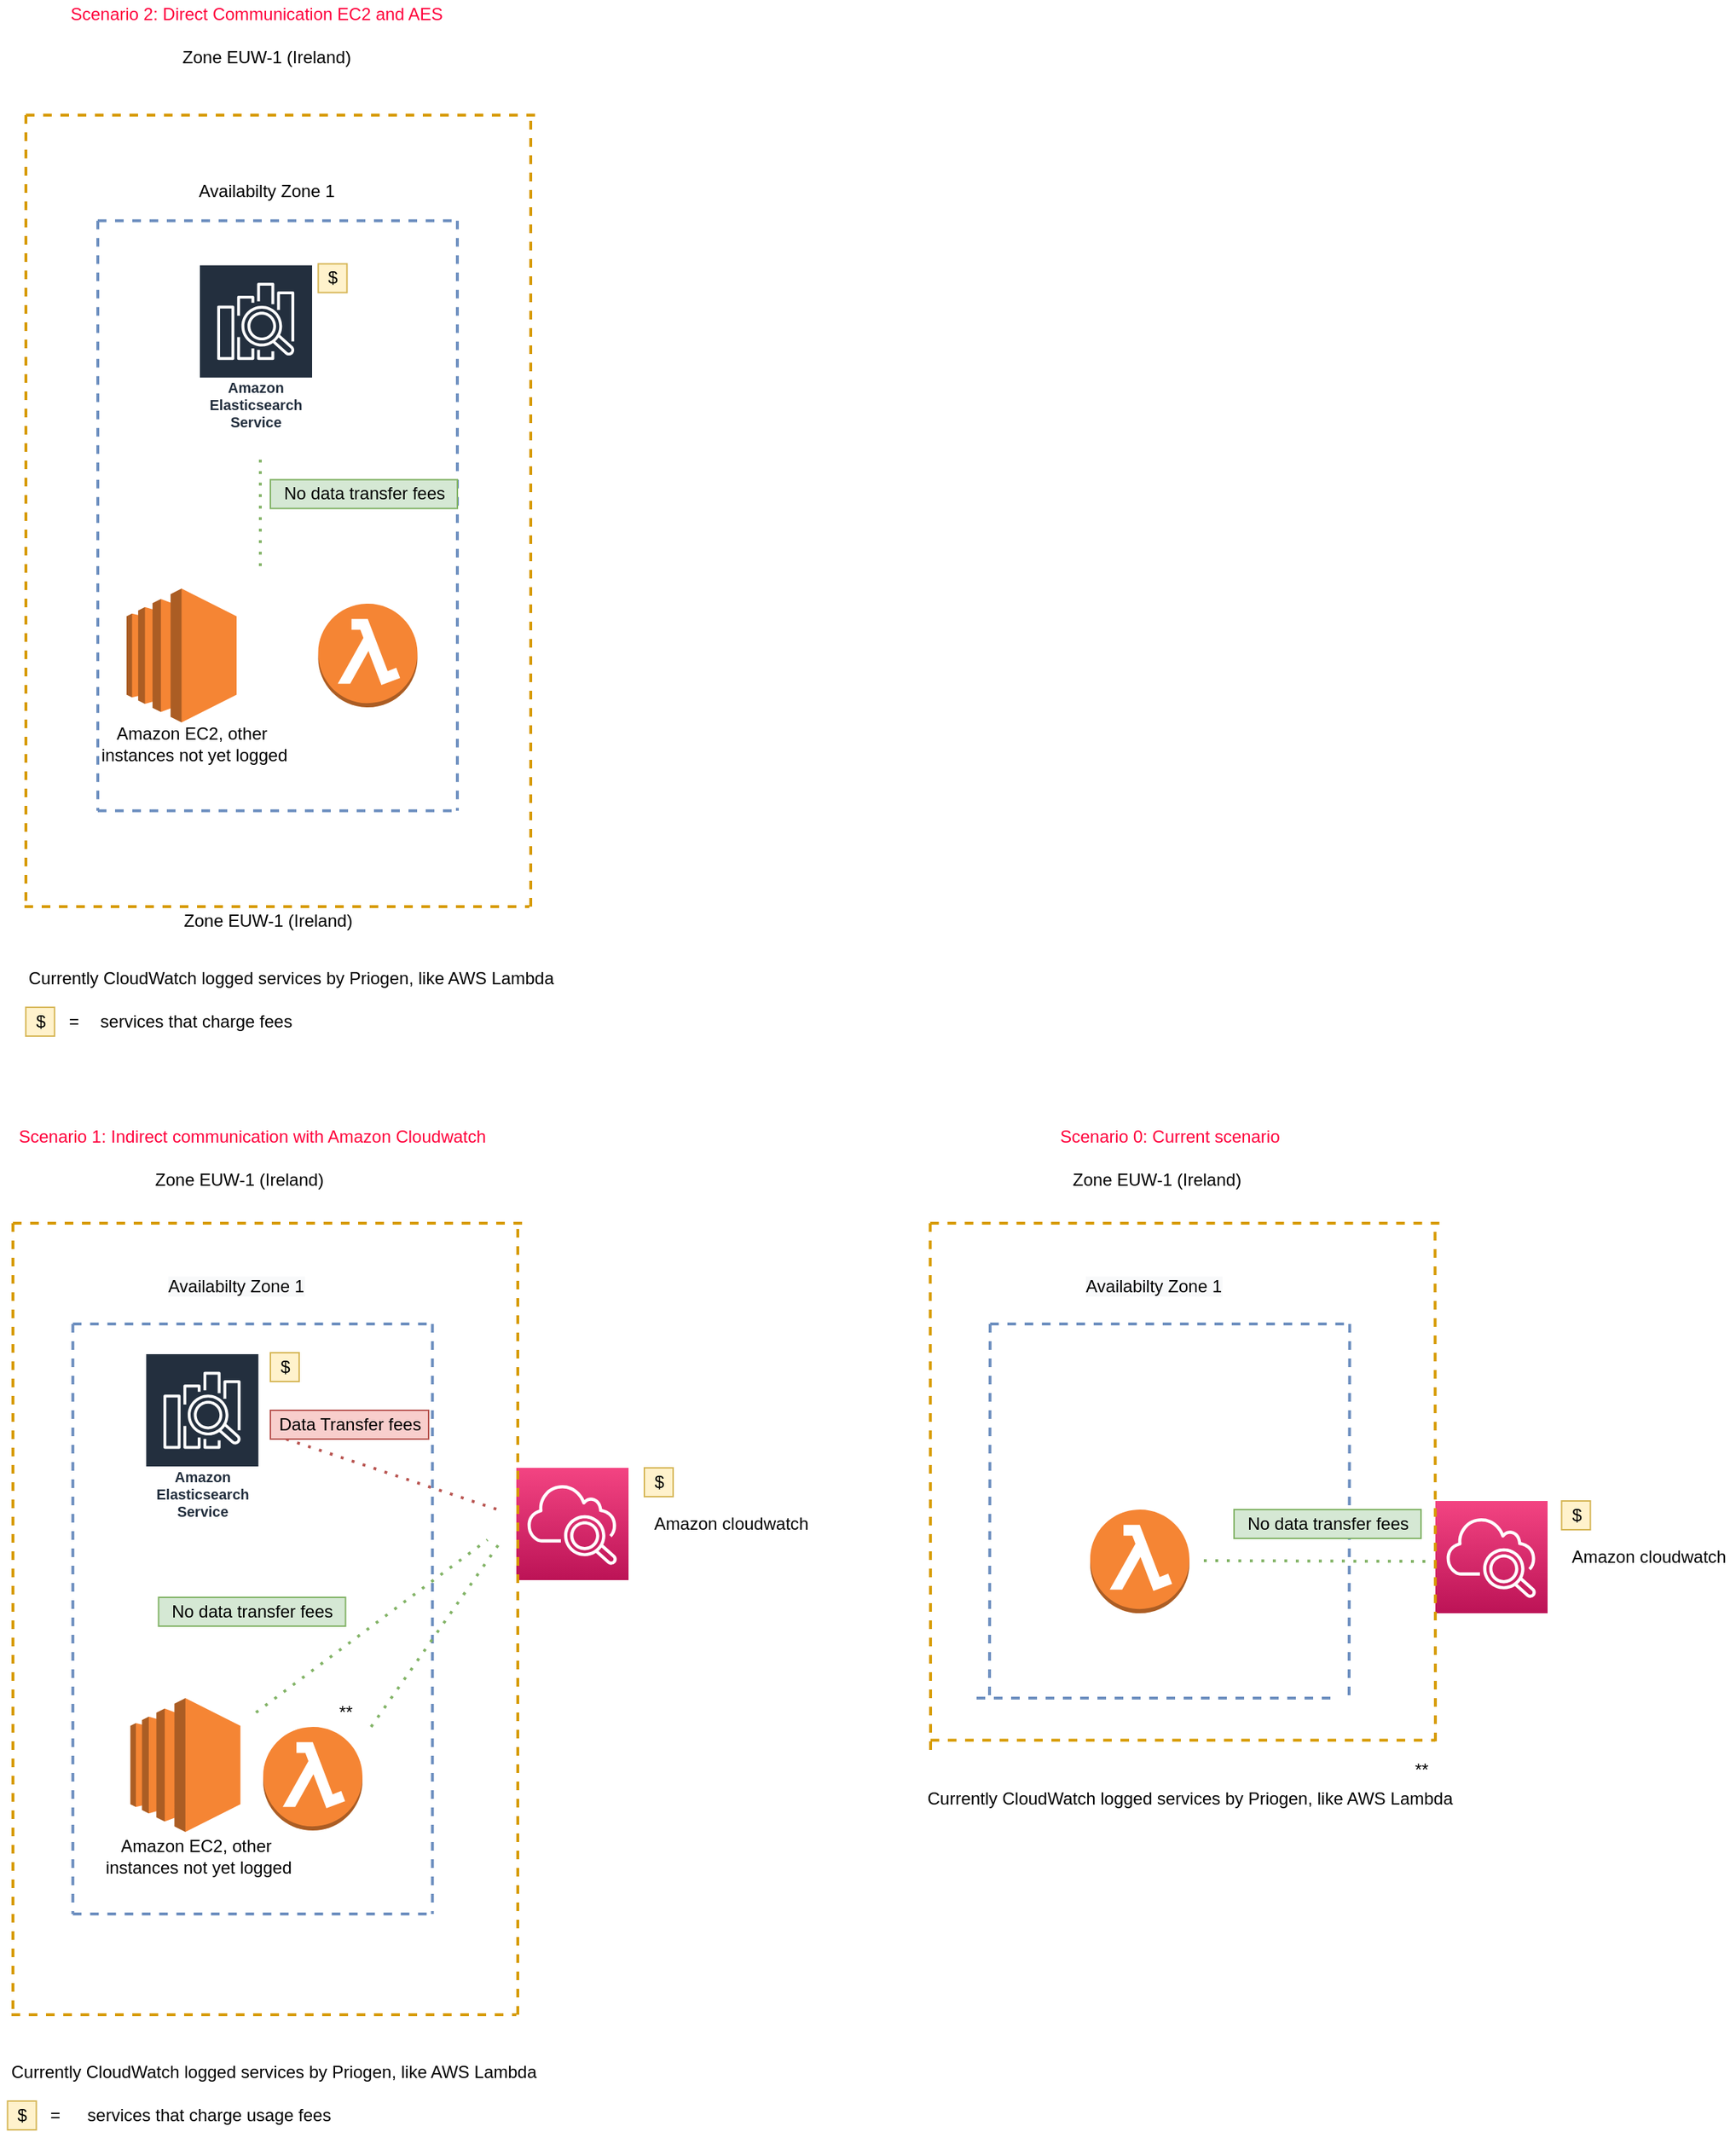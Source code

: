 <mxfile version="14.8.0" type="github">
  <diagram id="dY4LAQDZiEf2W0ObNjmR" name="Page-1">
    <mxGraphModel dx="5985" dy="2920" grid="1" gridSize="10" guides="1" tooltips="1" connect="1" arrows="1" fold="1" page="1" pageScale="1" pageWidth="827" pageHeight="1169" math="0" shadow="0">
      <root>
        <mxCell id="0" />
        <mxCell id="1" parent="0" />
        <mxCell id="TVNLrfUiIk2_XGqHMT9i-16" value="" style="endArrow=none;dashed=1;html=1;strokeWidth=2;fillColor=#ffe6cc;strokeColor=#d79b00;" edge="1" parent="1">
          <mxGeometry width="50" height="50" relative="1" as="geometry">
            <mxPoint x="40" y="100" as="sourcePoint" />
            <mxPoint x="40" y="650" as="targetPoint" />
          </mxGeometry>
        </mxCell>
        <mxCell id="TVNLrfUiIk2_XGqHMT9i-23" value="Zone EUW-1 (Ireland)" style="text;html=1;align=center;verticalAlign=middle;resizable=0;points=[];autosize=1;strokeColor=none;" vertex="1" parent="1">
          <mxGeometry x="142.25" y="50" width="130" height="20" as="geometry" />
        </mxCell>
        <mxCell id="TVNLrfUiIk2_XGqHMT9i-34" value="Amazon cloudwatch" style="text;html=1;align=center;verticalAlign=middle;resizable=0;points=[];autosize=1;strokeColor=none;" vertex="1" parent="1">
          <mxGeometry x="470" y="1069" width="120" height="20" as="geometry" />
        </mxCell>
        <mxCell id="TVNLrfUiIk2_XGqHMT9i-36" value="" style="endArrow=none;dashed=1;html=1;strokeWidth=2;fillColor=#ffe6cc;strokeColor=#d79b00;" edge="1" parent="1">
          <mxGeometry width="50" height="50" relative="1" as="geometry">
            <mxPoint x="40" y="100" as="sourcePoint" />
            <mxPoint x="400" y="100" as="targetPoint" />
          </mxGeometry>
        </mxCell>
        <mxCell id="TVNLrfUiIk2_XGqHMT9i-38" value="" style="endArrow=none;dashed=1;html=1;strokeWidth=2;fillColor=#ffe6cc;strokeColor=#d79b00;" edge="1" parent="1">
          <mxGeometry width="50" height="50" relative="1" as="geometry">
            <mxPoint x="391" y="650" as="sourcePoint" />
            <mxPoint x="391" y="100" as="targetPoint" />
          </mxGeometry>
        </mxCell>
        <mxCell id="TVNLrfUiIk2_XGqHMT9i-39" value="" style="endArrow=none;dashed=1;html=1;strokeWidth=2;fillColor=#ffe6cc;strokeColor=#d79b00;" edge="1" parent="1">
          <mxGeometry width="50" height="50" relative="1" as="geometry">
            <mxPoint x="39" y="650.0" as="sourcePoint" />
            <mxPoint x="390" y="650" as="targetPoint" />
          </mxGeometry>
        </mxCell>
        <mxCell id="TVNLrfUiIk2_XGqHMT9i-57" value="" style="endArrow=none;dashed=1;html=1;strokeWidth=2;fillColor=#dae8fc;strokeColor=#6c8ebf;" edge="1" parent="1">
          <mxGeometry width="50" height="50" relative="1" as="geometry">
            <mxPoint x="72.66" y="940.0" as="sourcePoint" />
            <mxPoint x="72.66" y="1350.0" as="targetPoint" />
          </mxGeometry>
        </mxCell>
        <mxCell id="TVNLrfUiIk2_XGqHMT9i-58" value="" style="outlineConnect=0;dashed=0;verticalLabelPosition=bottom;verticalAlign=top;align=center;html=1;shape=mxgraph.aws3.ec2;fillColor=#F58534;gradientColor=none;" vertex="1" parent="1">
          <mxGeometry x="112.66" y="1200" width="76.5" height="93" as="geometry" />
        </mxCell>
        <mxCell id="TVNLrfUiIk2_XGqHMT9i-59" value="Amazon EC2, other&lt;br&gt;&amp;nbsp;instances not yet logged" style="text;html=1;align=center;verticalAlign=middle;resizable=0;points=[];autosize=1;strokeColor=none;" vertex="1" parent="1">
          <mxGeometry x="82.66" y="1295" width="150" height="30" as="geometry" />
        </mxCell>
        <mxCell id="TVNLrfUiIk2_XGqHMT9i-60" value="" style="endArrow=none;dashed=1;html=1;dashPattern=1 3;strokeWidth=2;fillColor=#d5e8d4;strokeColor=#82b366;" edge="1" parent="1">
          <mxGeometry width="50" height="50" relative="1" as="geometry">
            <mxPoint x="200" y="1210" as="sourcePoint" />
            <mxPoint x="361" y="1090.0" as="targetPoint" />
          </mxGeometry>
        </mxCell>
        <mxCell id="TVNLrfUiIk2_XGqHMT9i-62" value="" style="points=[[0,0,0],[0.25,0,0],[0.5,0,0],[0.75,0,0],[1,0,0],[0,1,0],[0.25,1,0],[0.5,1,0],[0.75,1,0],[1,1,0],[0,0.25,0],[0,0.5,0],[0,0.75,0],[1,0.25,0],[1,0.5,0],[1,0.75,0]];points=[[0,0,0],[0.25,0,0],[0.5,0,0],[0.75,0,0],[1,0,0],[0,1,0],[0.25,1,0],[0.5,1,0],[0.75,1,0],[1,1,0],[0,0.25,0],[0,0.5,0],[0,0.75,0],[1,0.25,0],[1,0.5,0],[1,0.75,0]];outlineConnect=0;fontColor=#232F3E;gradientColor=#F34482;gradientDirection=north;fillColor=#BC1356;strokeColor=#ffffff;dashed=0;verticalLabelPosition=bottom;verticalAlign=top;align=center;html=1;fontSize=12;fontStyle=0;aspect=fixed;shape=mxgraph.aws4.resourceIcon;resIcon=mxgraph.aws4.cloudwatch_2;" vertex="1" parent="1">
          <mxGeometry x="381" y="1040" width="78" height="78" as="geometry" />
        </mxCell>
        <mxCell id="TVNLrfUiIk2_XGqHMT9i-63" value="" style="endArrow=none;dashed=1;html=1;dashPattern=1 3;strokeWidth=2;fillColor=#f8cecc;strokeColor=#b85450;" edge="1" parent="1">
          <mxGeometry width="50" height="50" relative="1" as="geometry">
            <mxPoint x="221" y="1020.0" as="sourcePoint" />
            <mxPoint x="371" y="1070.0" as="targetPoint" />
          </mxGeometry>
        </mxCell>
        <mxCell id="TVNLrfUiIk2_XGqHMT9i-64" value="Data Transfer fees&lt;br&gt;" style="text;html=1;align=center;verticalAlign=middle;resizable=0;points=[];autosize=1;strokeColor=#b85450;fillColor=#f8cecc;" vertex="1" parent="1">
          <mxGeometry x="210" y="1000" width="110" height="20" as="geometry" />
        </mxCell>
        <mxCell id="TVNLrfUiIk2_XGqHMT9i-65" value="Amazon Elasticsearch Service" style="outlineConnect=0;fontColor=#232F3E;gradientColor=none;strokeColor=#ffffff;fillColor=#232F3E;dashed=0;verticalLabelPosition=middle;verticalAlign=bottom;align=center;html=1;whiteSpace=wrap;fontSize=10;fontStyle=1;spacing=3;shape=mxgraph.aws4.productIcon;prIcon=mxgraph.aws4.elasticsearch_service;" vertex="1" parent="1">
          <mxGeometry x="122.66" y="960" width="80" height="120" as="geometry" />
        </mxCell>
        <mxCell id="TVNLrfUiIk2_XGqHMT9i-66" value="" style="endArrow=none;dashed=1;html=1;strokeWidth=2;fillColor=#dae8fc;strokeColor=#6c8ebf;" edge="1" parent="1">
          <mxGeometry width="50" height="50" relative="1" as="geometry">
            <mxPoint x="322.66" y="940.0" as="sourcePoint" />
            <mxPoint x="322.66" y="1350.0" as="targetPoint" />
          </mxGeometry>
        </mxCell>
        <mxCell id="TVNLrfUiIk2_XGqHMT9i-67" value="" style="endArrow=none;dashed=1;html=1;strokeWidth=2;fillColor=#dae8fc;strokeColor=#6c8ebf;" edge="1" parent="1">
          <mxGeometry width="50" height="50" relative="1" as="geometry">
            <mxPoint x="72.66" y="1350.0" as="sourcePoint" />
            <mxPoint x="322.66" y="1350.0" as="targetPoint" />
          </mxGeometry>
        </mxCell>
        <mxCell id="TVNLrfUiIk2_XGqHMT9i-91" value="" style="endArrow=none;dashed=1;html=1;strokeWidth=2;fillColor=#ffe6cc;strokeColor=#d79b00;" edge="1" parent="1">
          <mxGeometry width="50" height="50" relative="1" as="geometry">
            <mxPoint x="31.0" y="870.0" as="sourcePoint" />
            <mxPoint x="31.0" y="1420.0" as="targetPoint" />
          </mxGeometry>
        </mxCell>
        <mxCell id="TVNLrfUiIk2_XGqHMT9i-92" value="Zone EUW-1 (Ireland)" style="text;html=1;align=center;verticalAlign=middle;resizable=0;points=[];autosize=1;strokeColor=none;" vertex="1" parent="1">
          <mxGeometry x="143.25" y="650" width="130" height="20" as="geometry" />
        </mxCell>
        <mxCell id="TVNLrfUiIk2_XGqHMT9i-93" value="" style="endArrow=none;dashed=1;html=1;strokeWidth=2;fillColor=#ffe6cc;strokeColor=#d79b00;" edge="1" parent="1">
          <mxGeometry width="50" height="50" relative="1" as="geometry">
            <mxPoint x="31.0" y="870.0" as="sourcePoint" />
            <mxPoint x="391" y="870.0" as="targetPoint" />
          </mxGeometry>
        </mxCell>
        <mxCell id="TVNLrfUiIk2_XGqHMT9i-94" value="" style="endArrow=none;dashed=1;html=1;strokeWidth=2;fillColor=#ffe6cc;strokeColor=#d79b00;" edge="1" parent="1">
          <mxGeometry width="50" height="50" relative="1" as="geometry">
            <mxPoint x="382" y="1420.0" as="sourcePoint" />
            <mxPoint x="382" y="870.0" as="targetPoint" />
          </mxGeometry>
        </mxCell>
        <mxCell id="TVNLrfUiIk2_XGqHMT9i-95" value="" style="endArrow=none;dashed=1;html=1;strokeWidth=2;fillColor=#ffe6cc;strokeColor=#d79b00;" edge="1" parent="1">
          <mxGeometry width="50" height="50" relative="1" as="geometry">
            <mxPoint x="30" y="1420.0" as="sourcePoint" />
            <mxPoint x="381" y="1420.0" as="targetPoint" />
          </mxGeometry>
        </mxCell>
        <mxCell id="TVNLrfUiIk2_XGqHMT9i-96" value="" style="outlineConnect=0;dashed=0;verticalLabelPosition=bottom;verticalAlign=top;align=center;html=1;shape=mxgraph.aws3.ec2;fillColor=#F58534;gradientColor=none;" vertex="1" parent="1">
          <mxGeometry x="110.0" y="429" width="76.5" height="93" as="geometry" />
        </mxCell>
        <mxCell id="TVNLrfUiIk2_XGqHMT9i-97" value="Amazon Elasticsearch Service" style="outlineConnect=0;fontColor=#232F3E;gradientColor=none;strokeColor=#ffffff;fillColor=#232F3E;dashed=0;verticalLabelPosition=middle;verticalAlign=bottom;align=center;html=1;whiteSpace=wrap;fontSize=10;fontStyle=1;spacing=3;shape=mxgraph.aws4.productIcon;prIcon=mxgraph.aws4.elasticsearch_service;" vertex="1" parent="1">
          <mxGeometry x="160.0" y="203.32" width="80" height="120" as="geometry" />
        </mxCell>
        <mxCell id="TVNLrfUiIk2_XGqHMT9i-99" value="" style="endArrow=none;dashed=1;html=1;dashPattern=1 3;strokeWidth=2;fillColor=#d5e8d4;strokeColor=#82b366;" edge="1" parent="1">
          <mxGeometry width="50" height="50" relative="1" as="geometry">
            <mxPoint x="203.0" y="413.32" as="sourcePoint" />
            <mxPoint x="203.0" y="333.32" as="targetPoint" />
          </mxGeometry>
        </mxCell>
        <mxCell id="TVNLrfUiIk2_XGqHMT9i-100" value="" style="endArrow=none;dashed=1;html=1;strokeWidth=2;fillColor=#dae8fc;strokeColor=#6c8ebf;" edge="1" parent="1">
          <mxGeometry width="50" height="50" relative="1" as="geometry">
            <mxPoint x="90.0" y="583.32" as="sourcePoint" />
            <mxPoint x="340.0" y="583.32" as="targetPoint" />
          </mxGeometry>
        </mxCell>
        <mxCell id="TVNLrfUiIk2_XGqHMT9i-101" value="" style="endArrow=none;dashed=1;html=1;strokeWidth=2;fillColor=#dae8fc;strokeColor=#6c8ebf;" edge="1" parent="1">
          <mxGeometry width="50" height="50" relative="1" as="geometry">
            <mxPoint x="340.0" y="173.32" as="sourcePoint" />
            <mxPoint x="340.0" y="583.32" as="targetPoint" />
          </mxGeometry>
        </mxCell>
        <mxCell id="TVNLrfUiIk2_XGqHMT9i-102" value="" style="endArrow=none;dashed=1;html=1;strokeWidth=2;fillColor=#dae8fc;strokeColor=#6c8ebf;" edge="1" parent="1">
          <mxGeometry width="50" height="50" relative="1" as="geometry">
            <mxPoint x="90.0" y="173.32" as="sourcePoint" />
            <mxPoint x="90.0" y="583.32" as="targetPoint" />
          </mxGeometry>
        </mxCell>
        <mxCell id="TVNLrfUiIk2_XGqHMT9i-103" value="&lt;font&gt;No data transfer fees&lt;/font&gt;" style="text;html=1;align=center;verticalAlign=middle;resizable=0;points=[];autosize=1;strokeColor=#82b366;fillColor=#d5e8d4;" vertex="1" parent="1">
          <mxGeometry x="210.0" y="353.32" width="130" height="20" as="geometry" />
        </mxCell>
        <mxCell id="TVNLrfUiIk2_XGqHMT9i-104" value="Availabilty Zone 1" style="text;html=1;align=center;verticalAlign=middle;resizable=0;points=[];autosize=1;strokeColor=none;" vertex="1" parent="1">
          <mxGeometry x="152.25" y="143.32" width="110" height="20" as="geometry" />
        </mxCell>
        <mxCell id="TVNLrfUiIk2_XGqHMT9i-105" value="" style="endArrow=none;dashed=1;html=1;strokeWidth=2;fillColor=#dae8fc;strokeColor=#6c8ebf;" edge="1" parent="1">
          <mxGeometry width="50" height="50" relative="1" as="geometry">
            <mxPoint x="90.0" y="173.32" as="sourcePoint" />
            <mxPoint x="340.0" y="173.32" as="targetPoint" />
          </mxGeometry>
        </mxCell>
        <mxCell id="TVNLrfUiIk2_XGqHMT9i-68" value="&lt;span style=&quot;color: rgb(0, 0, 0); font-family: helvetica; font-size: 12px; font-style: normal; font-weight: 400; letter-spacing: normal; text-align: center; text-indent: 0px; text-transform: none; word-spacing: 0px; background-color: rgb(248, 249, 250); display: inline; float: none;&quot;&gt;Availabilty Zone 1&lt;/span&gt;" style="text;whiteSpace=wrap;html=1;" vertex="1" parent="1">
          <mxGeometry x="137.25" y="900" width="120" height="30" as="geometry" />
        </mxCell>
        <mxCell id="TVNLrfUiIk2_XGqHMT9i-106" value="" style="endArrow=none;dashed=1;html=1;strokeWidth=2;fillColor=#dae8fc;strokeColor=#6c8ebf;" edge="1" parent="1">
          <mxGeometry width="50" height="50" relative="1" as="geometry">
            <mxPoint x="72.66" y="940" as="sourcePoint" />
            <mxPoint x="320" y="940" as="targetPoint" />
          </mxGeometry>
        </mxCell>
        <mxCell id="TVNLrfUiIk2_XGqHMT9i-107" value="&lt;font color=&quot;#ff003c&quot;&gt;Scenario 2: Direct Communication EC2 and AES&lt;/font&gt;" style="text;html=1;align=center;verticalAlign=middle;resizable=0;points=[];autosize=1;strokeColor=none;fontColor=#000000;" vertex="1" parent="1">
          <mxGeometry x="65" y="20" width="270" height="20" as="geometry" />
        </mxCell>
        <mxCell id="TVNLrfUiIk2_XGqHMT9i-108" value="&lt;font color=&quot;#ff003c&quot;&gt;Scenario 1: Indirect communication with Amazon Cloudwatch&lt;/font&gt;" style="text;html=1;align=center;verticalAlign=middle;resizable=0;points=[];autosize=1;strokeColor=none;fontColor=#000000;" vertex="1" parent="1">
          <mxGeometry x="27.25" y="800" width="340" height="20" as="geometry" />
        </mxCell>
        <mxCell id="TVNLrfUiIk2_XGqHMT9i-109" value="Zone EUW-1 (Ireland)" style="text;html=1;align=center;verticalAlign=middle;resizable=0;points=[];autosize=1;strokeColor=none;" vertex="1" parent="1">
          <mxGeometry x="123.25" y="830" width="130" height="20" as="geometry" />
        </mxCell>
        <mxCell id="TVNLrfUiIk2_XGqHMT9i-112" value="&lt;font&gt;No data transfer fees&lt;/font&gt;" style="text;html=1;align=center;verticalAlign=middle;resizable=0;points=[];autosize=1;strokeColor=#82b366;fillColor=#d5e8d4;" vertex="1" parent="1">
          <mxGeometry x="132.25" y="1130" width="130" height="20" as="geometry" />
        </mxCell>
        <mxCell id="TVNLrfUiIk2_XGqHMT9i-113" value="" style="outlineConnect=0;dashed=0;verticalLabelPosition=bottom;verticalAlign=top;align=center;html=1;shape=mxgraph.aws3.lambda_function;fillColor=#F58534;gradientColor=none;fontColor=#000000;" vertex="1" parent="1">
          <mxGeometry x="205" y="1220" width="69" height="72" as="geometry" />
        </mxCell>
        <mxCell id="TVNLrfUiIk2_XGqHMT9i-114" value="" style="endArrow=none;dashed=1;html=1;dashPattern=1 3;strokeWidth=2;fillColor=#d5e8d4;strokeColor=#82b366;" edge="1" parent="1">
          <mxGeometry width="50" height="50" relative="1" as="geometry">
            <mxPoint x="280" y="1220" as="sourcePoint" />
            <mxPoint x="371" y="1090" as="targetPoint" />
          </mxGeometry>
        </mxCell>
        <mxCell id="TVNLrfUiIk2_XGqHMT9i-115" value="Currently CloudWatch logged services by Priogen, like AWS Lambda" style="text;html=1;align=center;verticalAlign=middle;resizable=0;points=[];autosize=1;strokeColor=none;fontColor=#000000;" vertex="1" parent="1">
          <mxGeometry x="22.25" y="1450" width="380" height="20" as="geometry" />
        </mxCell>
        <mxCell id="TVNLrfUiIk2_XGqHMT9i-117" value="**" style="text;html=1;align=center;verticalAlign=middle;resizable=0;points=[];autosize=1;strokeColor=none;fontColor=#000000;" vertex="1" parent="1">
          <mxGeometry x="252.25" y="1200" width="20" height="20" as="geometry" />
        </mxCell>
        <mxCell id="TVNLrfUiIk2_XGqHMT9i-166" value="Amazon cloudwatch" style="text;html=1;align=center;verticalAlign=middle;resizable=0;points=[];autosize=1;strokeColor=none;" vertex="1" parent="1">
          <mxGeometry x="1107.75" y="1092" width="120" height="20" as="geometry" />
        </mxCell>
        <mxCell id="TVNLrfUiIk2_XGqHMT9i-167" value="" style="endArrow=none;dashed=1;html=1;strokeWidth=2;fillColor=#dae8fc;strokeColor=#6c8ebf;" edge="1" parent="1">
          <mxGeometry width="50" height="50" relative="1" as="geometry">
            <mxPoint x="710.41" y="940" as="sourcePoint" />
            <mxPoint x="710" y="1200" as="targetPoint" />
          </mxGeometry>
        </mxCell>
        <mxCell id="TVNLrfUiIk2_XGqHMT9i-170" value="" style="endArrow=none;dashed=1;html=1;dashPattern=1 3;strokeWidth=2;fillColor=#d5e8d4;strokeColor=#82b366;" edge="1" parent="1">
          <mxGeometry width="50" height="50" relative="1" as="geometry">
            <mxPoint x="859" y="1104.5" as="sourcePoint" />
            <mxPoint x="1020" y="1105" as="targetPoint" />
          </mxGeometry>
        </mxCell>
        <mxCell id="TVNLrfUiIk2_XGqHMT9i-171" value="" style="points=[[0,0,0],[0.25,0,0],[0.5,0,0],[0.75,0,0],[1,0,0],[0,1,0],[0.25,1,0],[0.5,1,0],[0.75,1,0],[1,1,0],[0,0.25,0],[0,0.5,0],[0,0.75,0],[1,0.25,0],[1,0.5,0],[1,0.75,0]];points=[[0,0,0],[0.25,0,0],[0.5,0,0],[0.75,0,0],[1,0,0],[0,1,0],[0.25,1,0],[0.5,1,0],[0.75,1,0],[1,1,0],[0,0.25,0],[0,0.5,0],[0,0.75,0],[1,0.25,0],[1,0.5,0],[1,0.75,0]];outlineConnect=0;fontColor=#232F3E;gradientColor=#F34482;gradientDirection=north;fillColor=#BC1356;strokeColor=#ffffff;dashed=0;verticalLabelPosition=bottom;verticalAlign=top;align=center;html=1;fontSize=12;fontStyle=0;aspect=fixed;shape=mxgraph.aws4.resourceIcon;resIcon=mxgraph.aws4.cloudwatch_2;" vertex="1" parent="1">
          <mxGeometry x="1020" y="1063" width="78" height="78" as="geometry" />
        </mxCell>
        <mxCell id="TVNLrfUiIk2_XGqHMT9i-175" value="" style="endArrow=none;dashed=1;html=1;strokeWidth=2;fillColor=#dae8fc;strokeColor=#6c8ebf;" edge="1" parent="1">
          <mxGeometry width="50" height="50" relative="1" as="geometry">
            <mxPoint x="960.41" y="940" as="sourcePoint" />
            <mxPoint x="960" y="1200" as="targetPoint" />
          </mxGeometry>
        </mxCell>
        <mxCell id="TVNLrfUiIk2_XGqHMT9i-176" value="" style="endArrow=none;dashed=1;html=1;strokeWidth=2;fillColor=#dae8fc;strokeColor=#6c8ebf;" edge="1" parent="1">
          <mxGeometry width="50" height="50" relative="1" as="geometry">
            <mxPoint x="701.0" y="1200" as="sourcePoint" />
            <mxPoint x="951.0" y="1200" as="targetPoint" />
          </mxGeometry>
        </mxCell>
        <mxCell id="TVNLrfUiIk2_XGqHMT9i-177" value="" style="endArrow=none;dashed=1;html=1;strokeWidth=2;fillColor=#ffe6cc;strokeColor=#d79b00;" edge="1" parent="1">
          <mxGeometry width="50" height="50" relative="1" as="geometry">
            <mxPoint x="668.75" y="870" as="sourcePoint" />
            <mxPoint x="669" y="1240" as="targetPoint" />
          </mxGeometry>
        </mxCell>
        <mxCell id="TVNLrfUiIk2_XGqHMT9i-178" value="" style="endArrow=none;dashed=1;html=1;strokeWidth=2;fillColor=#ffe6cc;strokeColor=#d79b00;" edge="1" parent="1">
          <mxGeometry width="50" height="50" relative="1" as="geometry">
            <mxPoint x="668.75" y="870" as="sourcePoint" />
            <mxPoint x="1028.75" y="870" as="targetPoint" />
          </mxGeometry>
        </mxCell>
        <mxCell id="TVNLrfUiIk2_XGqHMT9i-179" value="" style="endArrow=none;dashed=1;html=1;strokeWidth=2;fillColor=#ffe6cc;strokeColor=#d79b00;" edge="1" parent="1">
          <mxGeometry width="50" height="50" relative="1" as="geometry">
            <mxPoint x="1020" y="1230" as="sourcePoint" />
            <mxPoint x="1019.75" y="870" as="targetPoint" />
          </mxGeometry>
        </mxCell>
        <mxCell id="TVNLrfUiIk2_XGqHMT9i-180" value="" style="endArrow=none;dashed=1;html=1;strokeWidth=2;fillColor=#ffe6cc;strokeColor=#d79b00;" edge="1" parent="1">
          <mxGeometry width="50" height="50" relative="1" as="geometry">
            <mxPoint x="669" y="1229.29" as="sourcePoint" />
            <mxPoint x="1020" y="1229.29" as="targetPoint" />
          </mxGeometry>
        </mxCell>
        <mxCell id="TVNLrfUiIk2_XGqHMT9i-181" value="&lt;span style=&quot;color: rgb(0, 0, 0); font-family: helvetica; font-size: 12px; font-style: normal; font-weight: 400; letter-spacing: normal; text-align: center; text-indent: 0px; text-transform: none; word-spacing: 0px; background-color: rgb(248, 249, 250); display: inline; float: none;&quot;&gt;Availabilty Zone 1&lt;/span&gt;" style="text;whiteSpace=wrap;html=1;" vertex="1" parent="1">
          <mxGeometry x="775" y="900" width="120" height="30" as="geometry" />
        </mxCell>
        <mxCell id="TVNLrfUiIk2_XGqHMT9i-182" value="" style="endArrow=none;dashed=1;html=1;strokeWidth=2;fillColor=#dae8fc;strokeColor=#6c8ebf;" edge="1" parent="1">
          <mxGeometry width="50" height="50" relative="1" as="geometry">
            <mxPoint x="710.41" y="940" as="sourcePoint" />
            <mxPoint x="957.75" y="940" as="targetPoint" />
          </mxGeometry>
        </mxCell>
        <mxCell id="TVNLrfUiIk2_XGqHMT9i-183" value="&lt;font color=&quot;#ff003c&quot;&gt;Scenario 0: Current scenario&lt;/font&gt;" style="text;html=1;align=center;verticalAlign=middle;resizable=0;points=[];autosize=1;strokeColor=none;fontColor=#000000;" vertex="1" parent="1">
          <mxGeometry x="750" y="800" width="170" height="20" as="geometry" />
        </mxCell>
        <mxCell id="TVNLrfUiIk2_XGqHMT9i-184" value="Zone EUW-1 (Ireland)" style="text;html=1;align=center;verticalAlign=middle;resizable=0;points=[];autosize=1;strokeColor=none;" vertex="1" parent="1">
          <mxGeometry x="761" y="830" width="130" height="20" as="geometry" />
        </mxCell>
        <mxCell id="TVNLrfUiIk2_XGqHMT9i-185" value="&lt;font&gt;No data transfer fees&lt;/font&gt;" style="text;html=1;align=center;verticalAlign=middle;resizable=0;points=[];autosize=1;strokeColor=#82b366;fillColor=#d5e8d4;" vertex="1" parent="1">
          <mxGeometry x="880" y="1069" width="130" height="20" as="geometry" />
        </mxCell>
        <mxCell id="TVNLrfUiIk2_XGqHMT9i-186" value="" style="outlineConnect=0;dashed=0;verticalLabelPosition=bottom;verticalAlign=top;align=center;html=1;shape=mxgraph.aws3.lambda_function;fillColor=#F58534;gradientColor=none;fontColor=#000000;" vertex="1" parent="1">
          <mxGeometry x="780" y="1069" width="69" height="72" as="geometry" />
        </mxCell>
        <mxCell id="TVNLrfUiIk2_XGqHMT9i-188" value="Currently CloudWatch logged services by Priogen, like AWS Lambda" style="text;html=1;align=center;verticalAlign=middle;resizable=0;points=[];autosize=1;strokeColor=none;fontColor=#000000;" vertex="1" parent="1">
          <mxGeometry x="659" y="1260" width="380" height="20" as="geometry" />
        </mxCell>
        <mxCell id="TVNLrfUiIk2_XGqHMT9i-189" value="**" style="text;html=1;align=center;verticalAlign=middle;resizable=0;points=[];autosize=1;strokeColor=none;fontColor=#000000;" vertex="1" parent="1">
          <mxGeometry x="1000" y="1240" width="20" height="20" as="geometry" />
        </mxCell>
        <mxCell id="TVNLrfUiIk2_XGqHMT9i-192" value="$" style="text;html=1;align=center;verticalAlign=middle;resizable=0;points=[];autosize=1;strokeColor=#d6b656;fillColor=#fff2cc;" vertex="1" parent="1">
          <mxGeometry x="1107.75" y="1063" width="20" height="20" as="geometry" />
        </mxCell>
        <mxCell id="TVNLrfUiIk2_XGqHMT9i-193" value="$" style="text;html=1;align=center;verticalAlign=middle;resizable=0;points=[];autosize=1;strokeColor=#d6b656;fillColor=#fff2cc;" vertex="1" parent="1">
          <mxGeometry x="470" y="1040" width="20" height="20" as="geometry" />
        </mxCell>
        <mxCell id="TVNLrfUiIk2_XGqHMT9i-194" value="$" style="text;html=1;align=center;verticalAlign=middle;resizable=0;points=[];autosize=1;strokeColor=#d6b656;fillColor=#fff2cc;" vertex="1" parent="1">
          <mxGeometry x="210" y="960" width="20" height="20" as="geometry" />
        </mxCell>
        <mxCell id="TVNLrfUiIk2_XGqHMT9i-195" value="" style="outlineConnect=0;dashed=0;verticalLabelPosition=bottom;verticalAlign=top;align=center;html=1;shape=mxgraph.aws3.lambda_function;fillColor=#F58534;gradientColor=none;fontColor=#000000;" vertex="1" parent="1">
          <mxGeometry x="243.25" y="439.5" width="69" height="72" as="geometry" />
        </mxCell>
        <mxCell id="TVNLrfUiIk2_XGqHMT9i-196" value="$" style="text;html=1;align=center;verticalAlign=middle;resizable=0;points=[];autosize=1;strokeColor=#d6b656;fillColor=#fff2cc;" vertex="1" parent="1">
          <mxGeometry x="243.25" y="203.32" width="20" height="20" as="geometry" />
        </mxCell>
        <mxCell id="TVNLrfUiIk2_XGqHMT9i-197" value="Amazon EC2, other&lt;br&gt;&amp;nbsp;instances not yet logged" style="text;html=1;align=center;verticalAlign=middle;resizable=0;points=[];autosize=1;strokeColor=none;" vertex="1" parent="1">
          <mxGeometry x="80" y="522" width="150" height="30" as="geometry" />
        </mxCell>
        <mxCell id="TVNLrfUiIk2_XGqHMT9i-198" value="Currently CloudWatch logged services by Priogen, like AWS Lambda" style="text;html=1;align=center;verticalAlign=middle;resizable=0;points=[];autosize=1;strokeColor=none;fontColor=#000000;" vertex="1" parent="1">
          <mxGeometry x="34" y="690" width="380" height="20" as="geometry" />
        </mxCell>
        <mxCell id="TVNLrfUiIk2_XGqHMT9i-199" value="$" style="text;html=1;align=center;verticalAlign=middle;resizable=0;points=[];autosize=1;strokeColor=#d6b656;fillColor=#fff2cc;" vertex="1" parent="1">
          <mxGeometry x="27.25" y="1480" width="20" height="20" as="geometry" />
        </mxCell>
        <mxCell id="TVNLrfUiIk2_XGqHMT9i-200" value="=" style="text;html=1;align=center;verticalAlign=middle;resizable=0;points=[];autosize=1;strokeColor=none;fontColor=#000000;" vertex="1" parent="1">
          <mxGeometry x="50" y="1480" width="20" height="20" as="geometry" />
        </mxCell>
        <mxCell id="TVNLrfUiIk2_XGqHMT9i-201" value="services that charge usage fees" style="text;html=1;align=center;verticalAlign=middle;resizable=0;points=[];autosize=1;strokeColor=none;fontColor=#000000;" vertex="1" parent="1">
          <mxGeometry x="77.25" y="1480" width="180" height="20" as="geometry" />
        </mxCell>
        <mxCell id="TVNLrfUiIk2_XGqHMT9i-203" value="$" style="text;html=1;align=center;verticalAlign=middle;resizable=0;points=[];autosize=1;strokeColor=#d6b656;fillColor=#fff2cc;" vertex="1" parent="1">
          <mxGeometry x="39.91" y="720" width="20" height="20" as="geometry" />
        </mxCell>
        <mxCell id="TVNLrfUiIk2_XGqHMT9i-204" value="=" style="text;html=1;align=center;verticalAlign=middle;resizable=0;points=[];autosize=1;strokeColor=none;fontColor=#000000;" vertex="1" parent="1">
          <mxGeometry x="62.66" y="720" width="20" height="20" as="geometry" />
        </mxCell>
        <mxCell id="TVNLrfUiIk2_XGqHMT9i-205" value="services that charge fees&lt;br&gt;" style="text;html=1;align=center;verticalAlign=middle;resizable=0;points=[];autosize=1;strokeColor=none;fontColor=#000000;" vertex="1" parent="1">
          <mxGeometry x="82.66" y="720" width="150" height="20" as="geometry" />
        </mxCell>
      </root>
    </mxGraphModel>
  </diagram>
</mxfile>
